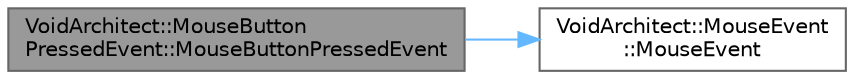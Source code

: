 digraph "VoidArchitect::MouseButtonPressedEvent::MouseButtonPressedEvent"
{
 // LATEX_PDF_SIZE
  bgcolor="transparent";
  edge [fontname=Helvetica,fontsize=10,labelfontname=Helvetica,labelfontsize=10];
  node [fontname=Helvetica,fontsize=10,shape=box,height=0.2,width=0.4];
  rankdir="LR";
  Node1 [id="Node000001",label="VoidArchitect::MouseButton\lPressedEvent::MouseButtonPressedEvent",height=0.2,width=0.4,color="gray40", fillcolor="grey60", style="filled", fontcolor="black",tooltip=" "];
  Node1 -> Node2 [id="edge2_Node000001_Node000002",color="steelblue1",style="solid",tooltip=" "];
  Node2 [id="Node000002",label="VoidArchitect::MouseEvent\l::MouseEvent",height=0.2,width=0.4,color="grey40", fillcolor="white", style="filled",URL="$class_void_architect_1_1_mouse_event.html#ab0e4f197ac456b24edfb01be12e553a8",tooltip=" "];
}
